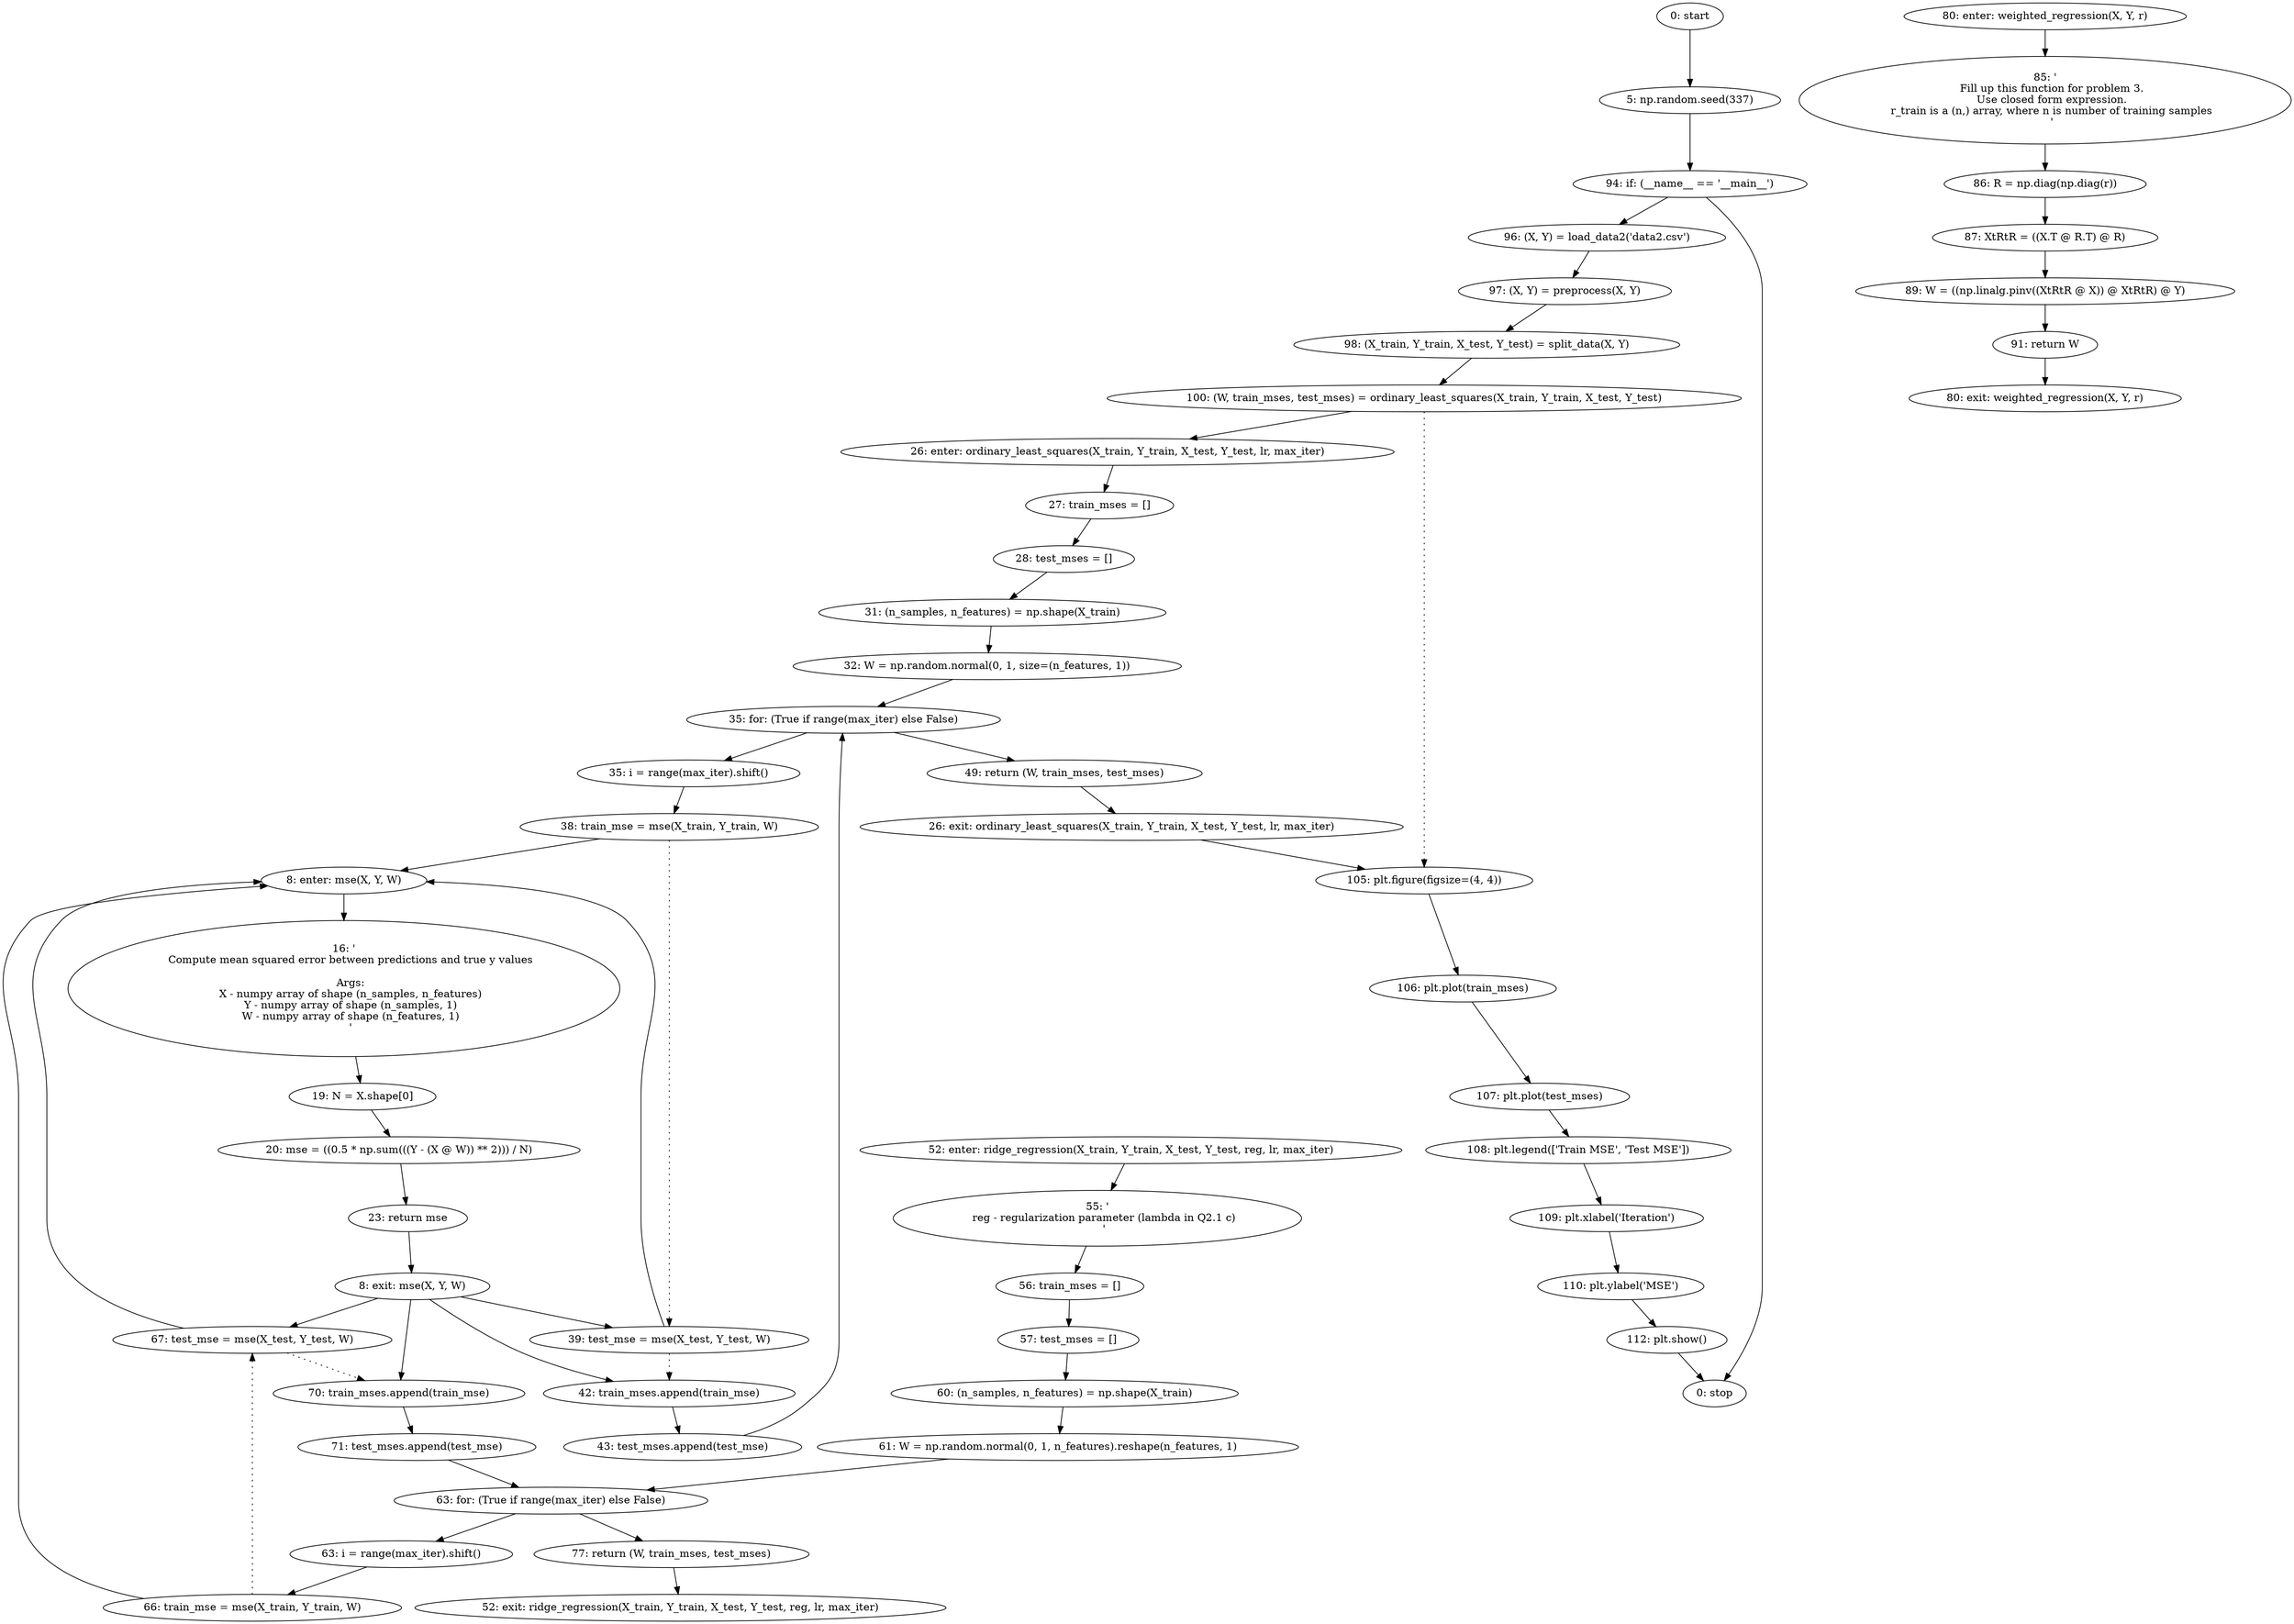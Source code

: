 strict digraph "" {
	node [label="\N"];
	0	 [label="0: start"];
	1	 [label="5: np.random.seed(337)"];
	0 -> 1;
	42	 [label="94: if: (__name__ == '__main__')"];
	1 -> 42;
	43	 [label="96: (X, Y) = load_data2('data2.csv')"];
	42 -> 43;
	54	 [label="0: stop"];
	42 -> 54;
	2	 [label="8: enter: mse(X, Y, W)"];
	4	 [label="16: '\n    Compute mean squared error between predictions and true y values\n\n    Args:\n    X - numpy array of shape (n_samples, \
n_features)\n    Y - numpy array of shape (n_samples, 1)\n    W - numpy array of shape (n_features, 1)\n    '"];
	2 -> 4;
	5	 [label="19: N = X.shape[0]"];
	4 -> 5;
	16	 [label="38: train_mse = mse(X_train, Y_train, W)"];
	16 -> 2;
	17	 [label="39: test_mse = mse(X_test, Y_test, W)"];
	16 -> 17	 [style=dotted,
		weight=100];
	17 -> 2;
	18	 [label="42: train_mses.append(train_mse)"];
	17 -> 18	 [style=dotted,
		weight=100];
	19	 [label="43: test_mses.append(test_mse)"];
	18 -> 19;
	30	 [label="66: train_mse = mse(X_train, Y_train, W)"];
	30 -> 2;
	31	 [label="67: test_mse = mse(X_test, Y_test, W)"];
	30 -> 31	 [style=dotted,
		weight=100];
	31 -> 2;
	32	 [label="70: train_mses.append(train_mse)"];
	31 -> 32	 [style=dotted,
		weight=100];
	33	 [label="71: test_mses.append(test_mse)"];
	32 -> 33;
	3	 [label="8: exit: mse(X, Y, W)"];
	3 -> 17;
	3 -> 18;
	3 -> 31;
	3 -> 32;
	7	 [label="23: return mse"];
	7 -> 3;
	6	 [label="20: mse = ((0.5 * np.sum(((Y - (X @ W)) ** 2))) / N)"];
	5 -> 6;
	6 -> 7;
	8	 [label="26: enter: ordinary_least_squares(X_train, Y_train, X_test, Y_test, lr, max_iter)"];
	10	 [label="27: train_mses = []"];
	8 -> 10;
	11	 [label="28: test_mses = []"];
	10 -> 11;
	46	 [label="100: (W, train_mses, test_mses) = ordinary_least_squares(X_train, Y_train, X_test, Y_test)"];
	46 -> 8;
	47	 [label="105: plt.figure(figsize=(4, 4))"];
	46 -> 47	 [style=dotted,
		weight=100];
	48	 [label="106: plt.plot(train_mses)"];
	47 -> 48;
	9	 [label="26: exit: ordinary_least_squares(X_train, Y_train, X_test, Y_test, lr, max_iter)"];
	9 -> 47;
	20	 [label="49: return (W, train_mses, test_mses)"];
	20 -> 9;
	12	 [label="31: (n_samples, n_features) = np.shape(X_train)"];
	11 -> 12;
	13	 [label="32: W = np.random.normal(0, 1, size=(n_features, 1))"];
	12 -> 13;
	14	 [label="35: for: (True if range(max_iter) else False)"];
	13 -> 14;
	14 -> 20;
	15	 [label="35: i = range(max_iter).shift()"];
	14 -> 15;
	15 -> 16;
	19 -> 14;
	21	 [label="52: enter: ridge_regression(X_train, Y_train, X_test, Y_test, reg, lr, max_iter)"];
	23	 [label="55: '\n    reg - regularization parameter (lambda in Q2.1 c)\n    '"];
	21 -> 23;
	24	 [label="56: train_mses = []"];
	23 -> 24;
	22	 [label="52: exit: ridge_regression(X_train, Y_train, X_test, Y_test, reg, lr, max_iter)"];
	34	 [label="77: return (W, train_mses, test_mses)"];
	34 -> 22;
	25	 [label="57: test_mses = []"];
	24 -> 25;
	26	 [label="60: (n_samples, n_features) = np.shape(X_train)"];
	25 -> 26;
	27	 [label="61: W = np.random.normal(0, 1, n_features).reshape(n_features, 1)"];
	26 -> 27;
	28	 [label="63: for: (True if range(max_iter) else False)"];
	27 -> 28;
	28 -> 34;
	29	 [label="63: i = range(max_iter).shift()"];
	28 -> 29;
	29 -> 30;
	33 -> 28;
	35	 [label="80: enter: weighted_regression(X, Y, r)"];
	37	 [label="85: '\n    Fill up this function for problem 3.\n    Use closed form expression.\n    r_train is a (n,) array, where n is number \
of training samples\n    '"];
	35 -> 37;
	38	 [label="86: R = np.diag(np.diag(r))"];
	37 -> 38;
	36	 [label="80: exit: weighted_regression(X, Y, r)"];
	41	 [label="91: return W"];
	41 -> 36;
	39	 [label="87: XtRtR = ((X.T @ R.T) @ R)"];
	38 -> 39;
	40	 [label="89: W = ((np.linalg.pinv((XtRtR @ X)) @ XtRtR) @ Y)"];
	39 -> 40;
	40 -> 41;
	44	 [label="97: (X, Y) = preprocess(X, Y)"];
	43 -> 44;
	45	 [label="98: (X_train, Y_train, X_test, Y_test) = split_data(X, Y)"];
	44 -> 45;
	45 -> 46;
	49	 [label="107: plt.plot(test_mses)"];
	48 -> 49;
	50	 [label="108: plt.legend(['Train MSE', 'Test MSE'])"];
	49 -> 50;
	51	 [label="109: plt.xlabel('Iteration')"];
	50 -> 51;
	52	 [label="110: plt.ylabel('MSE')"];
	51 -> 52;
	53	 [label="112: plt.show()"];
	52 -> 53;
	53 -> 54;
}

